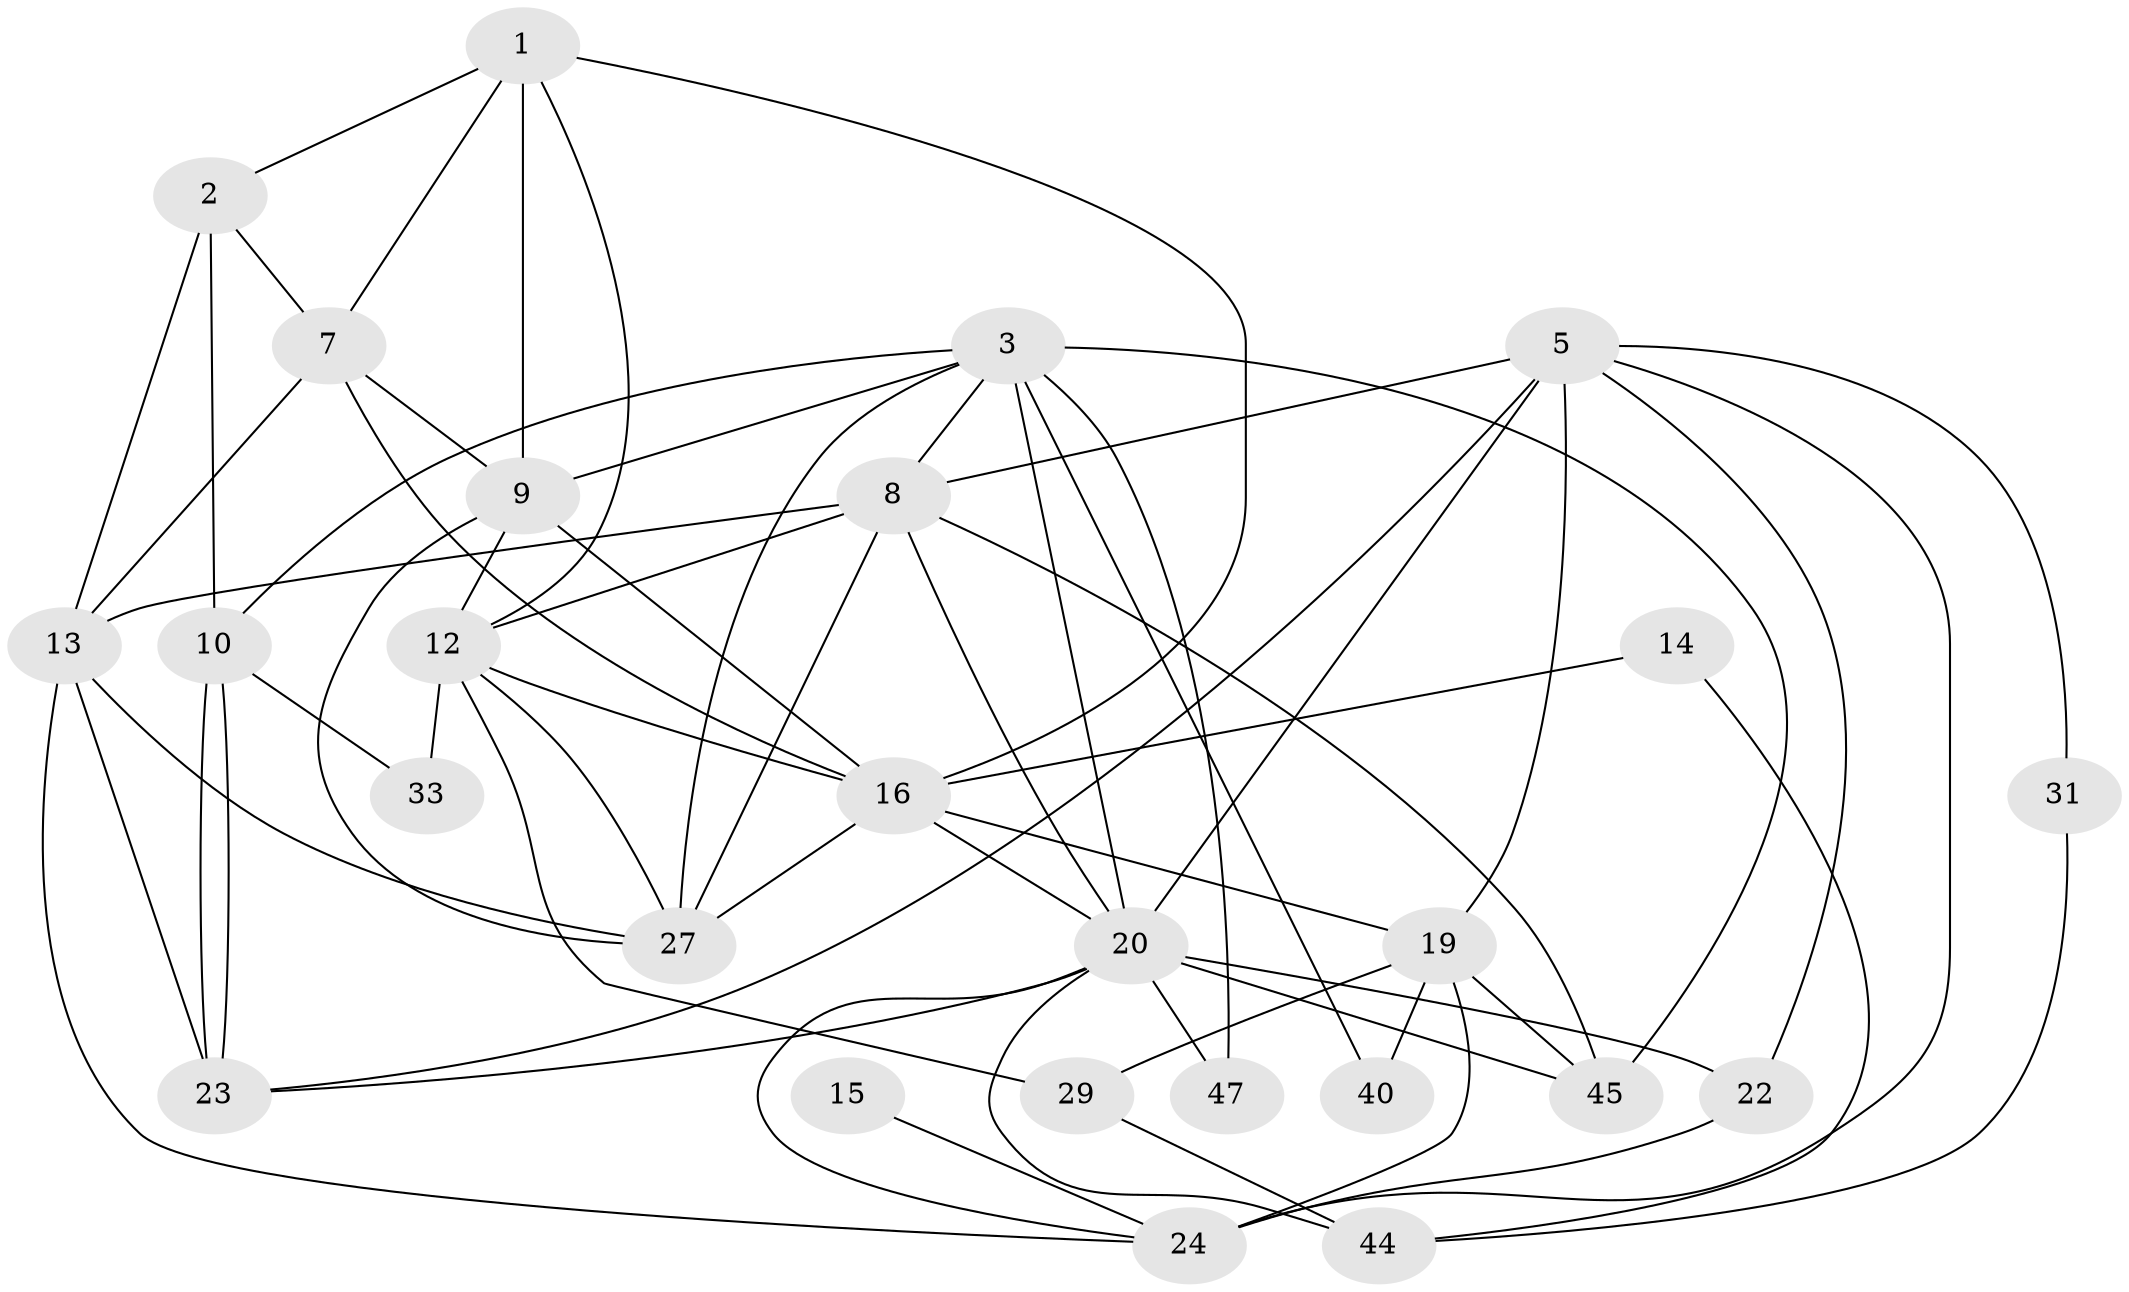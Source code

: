 // original degree distribution, {3: 0.2641509433962264, 5: 0.20754716981132076, 4: 0.3018867924528302, 2: 0.11320754716981132, 6: 0.07547169811320754, 8: 0.018867924528301886, 7: 0.018867924528301886}
// Generated by graph-tools (version 1.1) at 2025/15/03/09/25 04:15:19]
// undirected, 26 vertices, 63 edges
graph export_dot {
graph [start="1"]
  node [color=gray90,style=filled];
  1 [super="+4"];
  2;
  3 [super="+17"];
  5 [super="+30+6"];
  7 [super="+34+21"];
  8 [super="+50+41"];
  9 [super="+37+18"];
  10 [super="+11"];
  12 [super="+39+46"];
  13 [super="+26"];
  14;
  15;
  16 [super="+25"];
  19 [super="+36+35"];
  20 [super="+32+28"];
  22;
  23 [super="+42"];
  24 [super="+48+43"];
  27 [super="+51"];
  29;
  31;
  33;
  40;
  44;
  45;
  47;
  1 -- 16;
  1 -- 9;
  1 -- 2;
  1 -- 12;
  1 -- 7;
  2 -- 10;
  2 -- 7;
  2 -- 13;
  3 -- 40 [weight=2];
  3 -- 8;
  3 -- 9;
  3 -- 10;
  3 -- 45;
  3 -- 47;
  3 -- 20;
  3 -- 27;
  5 -- 19;
  5 -- 20;
  5 -- 22;
  5 -- 8 [weight=2];
  5 -- 23;
  5 -- 24 [weight=2];
  5 -- 31;
  7 -- 13;
  7 -- 16;
  7 -- 9;
  8 -- 27;
  8 -- 12;
  8 -- 45;
  8 -- 20;
  8 -- 13 [weight=2];
  9 -- 12 [weight=2];
  9 -- 16;
  9 -- 27;
  10 -- 23 [weight=2];
  10 -- 23;
  10 -- 33;
  12 -- 16;
  12 -- 27;
  12 -- 29;
  12 -- 33;
  13 -- 27;
  13 -- 23;
  13 -- 24;
  14 -- 44;
  14 -- 16 [weight=2];
  15 -- 24 [weight=2];
  16 -- 19 [weight=3];
  16 -- 27;
  16 -- 20;
  19 -- 45;
  19 -- 40;
  19 -- 29;
  19 -- 24;
  20 -- 44;
  20 -- 45;
  20 -- 47;
  20 -- 22;
  20 -- 23;
  20 -- 24;
  22 -- 24;
  29 -- 44;
  31 -- 44;
}
